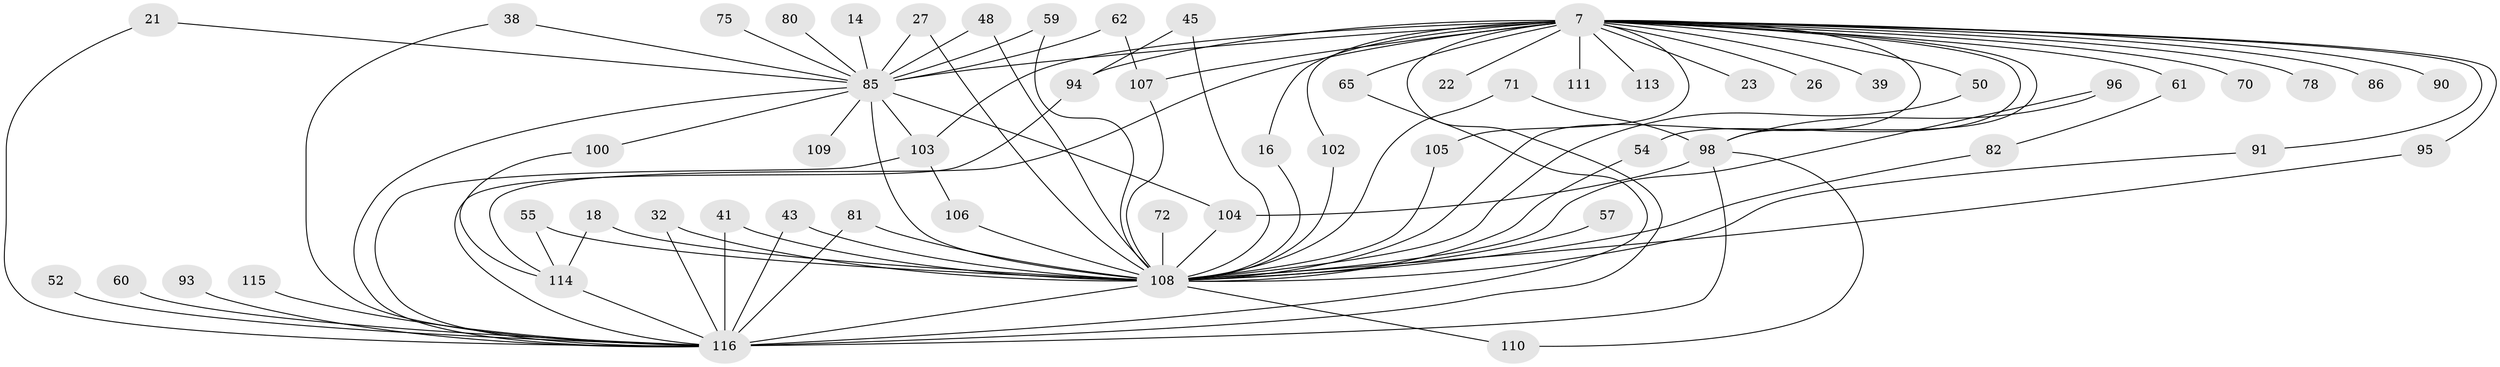 // original degree distribution, {19: 0.017241379310344827, 25: 0.017241379310344827, 21: 0.008620689655172414, 23: 0.008620689655172414, 30: 0.008620689655172414, 18: 0.008620689655172414, 31: 0.008620689655172414, 22: 0.008620689655172414, 7: 0.008620689655172414, 3: 0.13793103448275862, 4: 0.07758620689655173, 2: 0.6120689655172413, 6: 0.02586206896551724, 5: 0.05172413793103448}
// Generated by graph-tools (version 1.1) at 2025/45/03/09/25 04:45:40]
// undirected, 58 vertices, 95 edges
graph export_dot {
graph [start="1"]
  node [color=gray90,style=filled];
  7 [super="+5+6"];
  14;
  16 [super="+13"];
  18;
  21;
  22;
  23;
  26;
  27;
  32;
  38;
  39;
  41;
  43;
  45;
  48;
  50 [super="+44"];
  52;
  54;
  55;
  57;
  59;
  60;
  61;
  62;
  65 [super="+63"];
  70 [super="+68"];
  71 [super="+66"];
  72;
  75;
  78;
  80 [super="+53"];
  81;
  82;
  85 [super="+31+10"];
  86;
  90;
  91;
  93;
  94 [super="+69+36+76+37+25"];
  95 [super="+92"];
  96 [super="+73"];
  98 [super="+28+84"];
  100;
  102;
  103 [super="+89+97"];
  104 [super="+17"];
  105;
  106;
  107 [super="+77"];
  108 [super="+30+99+79+4"];
  109;
  110;
  111;
  113;
  114 [super="+33+56+112"];
  115;
  116 [super="+101+88"];
  7 -- 22 [weight=2];
  7 -- 26 [weight=2];
  7 -- 39 [weight=2];
  7 -- 50 [weight=2];
  7 -- 61 [weight=2];
  7 -- 78 [weight=2];
  7 -- 102;
  7 -- 107 [weight=2];
  7 -- 111 [weight=2];
  7 -- 116 [weight=14];
  7 -- 65 [weight=2];
  7 -- 16 [weight=2];
  7 -- 86 [weight=2];
  7 -- 23 [weight=2];
  7 -- 91;
  7 -- 113 [weight=2];
  7 -- 54;
  7 -- 114 [weight=2];
  7 -- 85 [weight=9];
  7 -- 98 [weight=4];
  7 -- 103 [weight=3];
  7 -- 108 [weight=11];
  7 -- 70 [weight=4];
  7 -- 90 [weight=2];
  7 -- 95;
  7 -- 105;
  7 -- 94 [weight=5];
  14 -- 85;
  16 -- 108 [weight=2];
  18 -- 114;
  18 -- 108 [weight=3];
  21 -- 85;
  21 -- 116;
  27 -- 85;
  27 -- 108;
  32 -- 108;
  32 -- 116;
  38 -- 85;
  38 -- 116;
  41 -- 108;
  41 -- 116;
  43 -- 108;
  43 -- 116;
  45 -- 108;
  45 -- 94;
  48 -- 85;
  48 -- 108;
  50 -- 108;
  52 -- 116 [weight=2];
  54 -- 108;
  55 -- 114;
  55 -- 108;
  57 -- 108 [weight=2];
  59 -- 85;
  59 -- 108;
  60 -- 116;
  61 -- 82;
  62 -- 85;
  62 -- 107;
  65 -- 116;
  71 -- 98;
  71 -- 108 [weight=2];
  72 -- 108 [weight=2];
  75 -- 85;
  80 -- 85 [weight=3];
  81 -- 108;
  81 -- 116;
  82 -- 108;
  85 -- 100;
  85 -- 103 [weight=3];
  85 -- 104;
  85 -- 109;
  85 -- 108 [weight=10];
  85 -- 116 [weight=7];
  91 -- 108;
  93 -- 116 [weight=2];
  94 -- 116 [weight=2];
  95 -- 108;
  96 -- 98;
  96 -- 108 [weight=2];
  98 -- 110;
  98 -- 104;
  98 -- 116;
  100 -- 114;
  102 -- 108;
  103 -- 106;
  103 -- 116;
  104 -- 108;
  105 -- 108;
  106 -- 108;
  107 -- 108 [weight=2];
  108 -- 110;
  108 -- 116 [weight=5];
  114 -- 116 [weight=3];
  115 -- 116 [weight=2];
}
